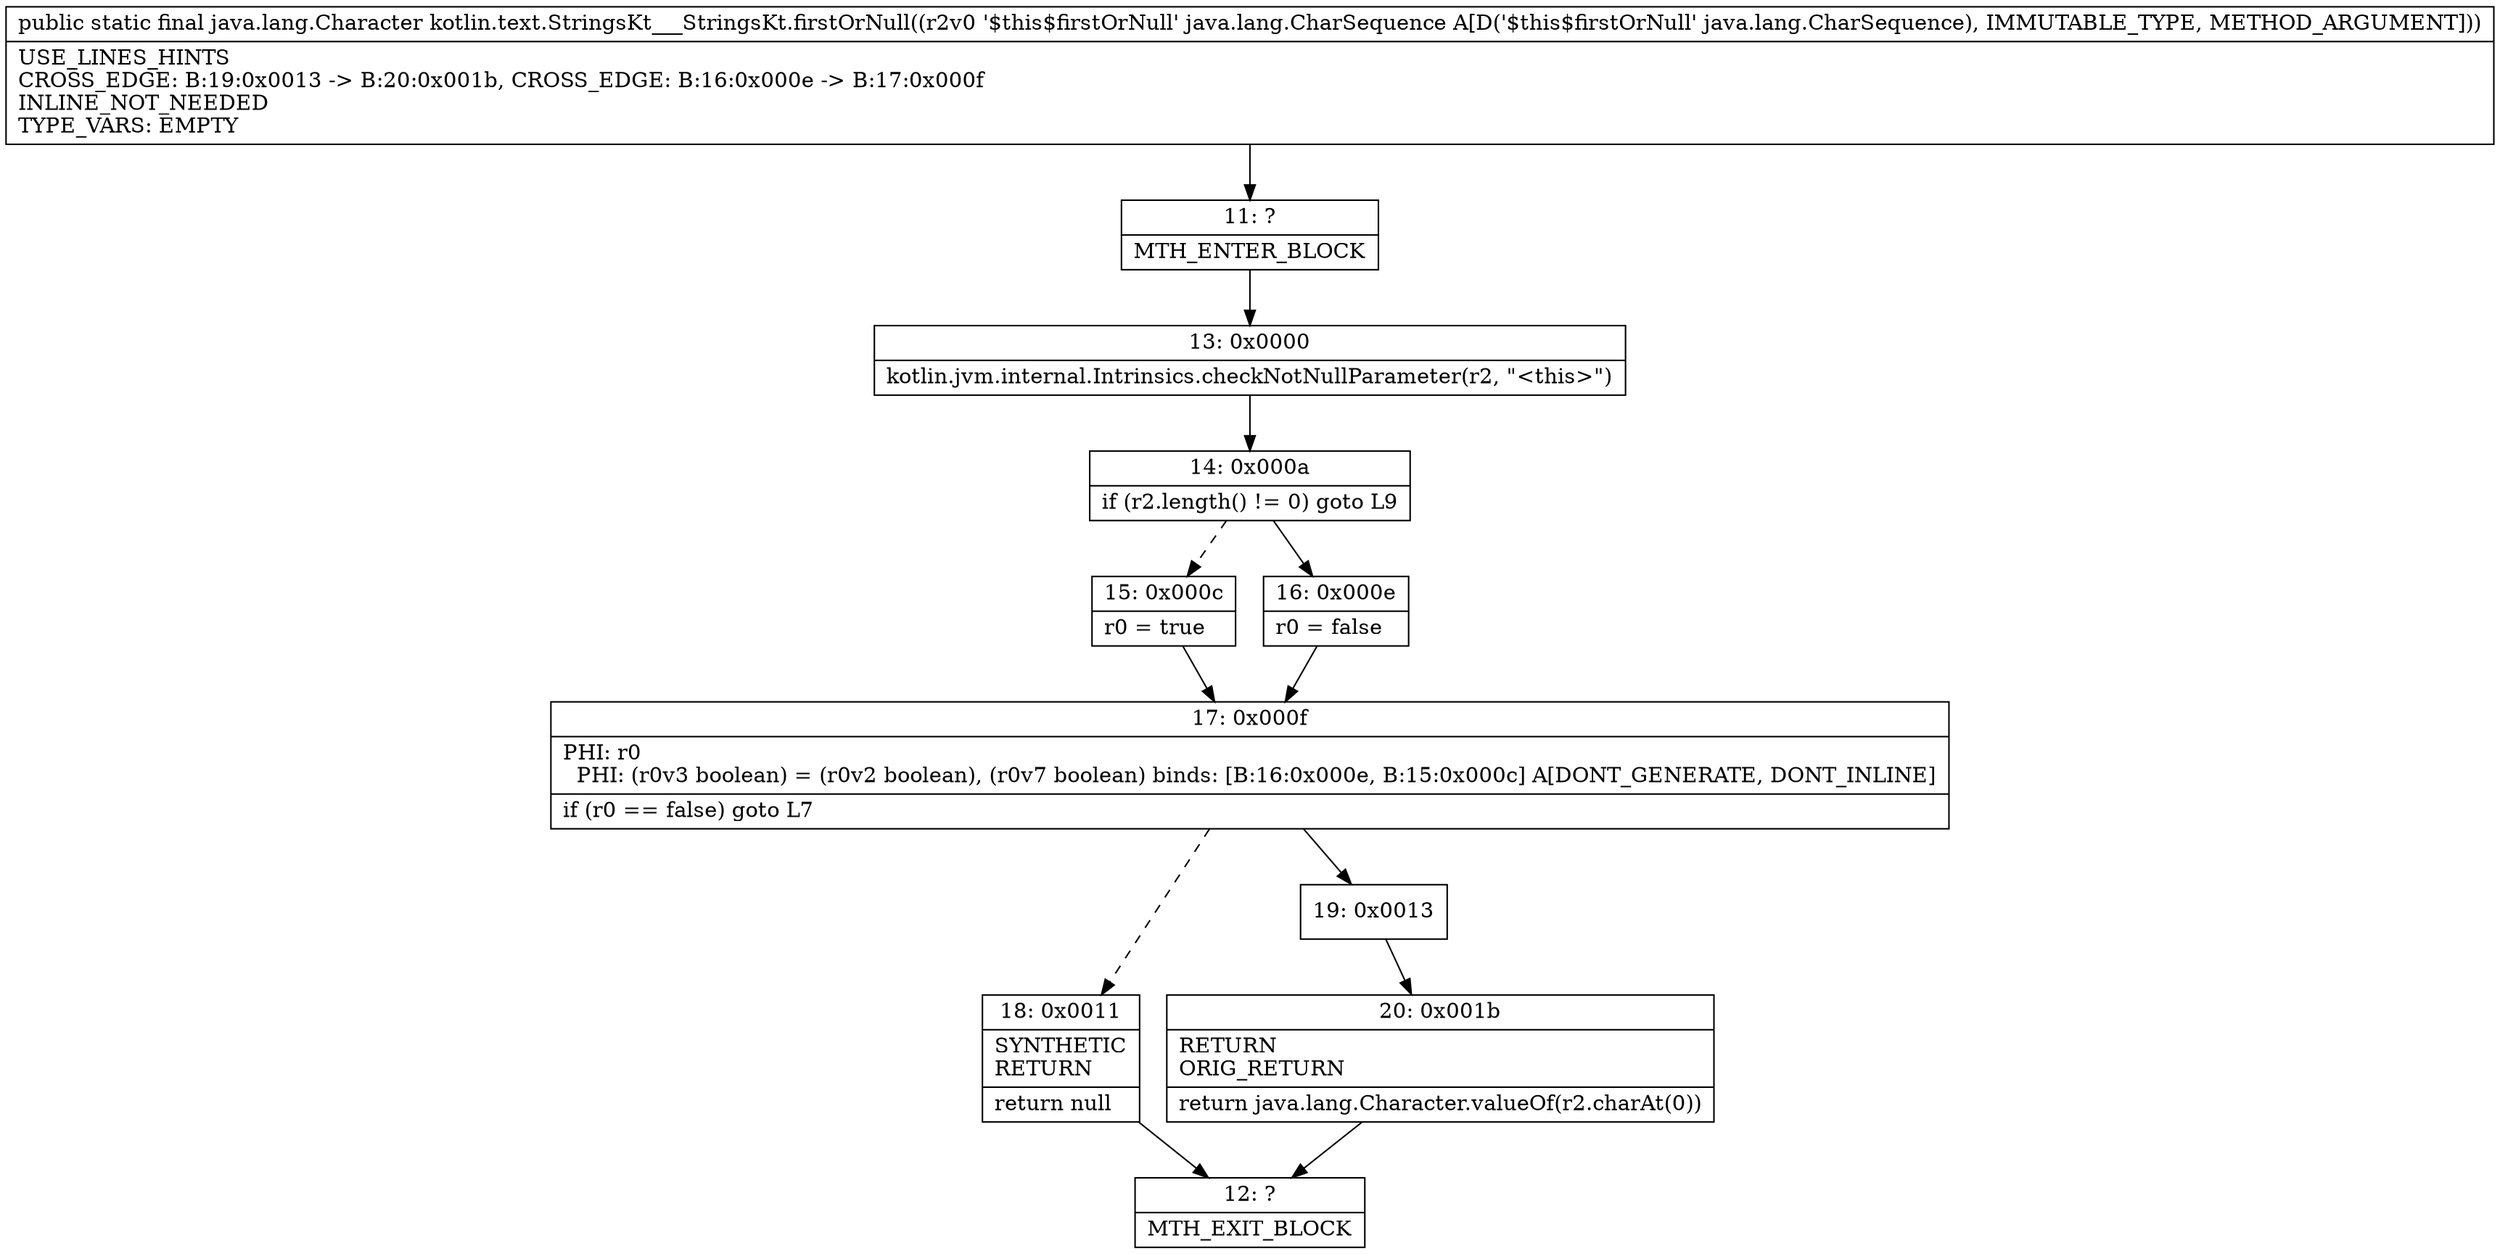 digraph "CFG forkotlin.text.StringsKt___StringsKt.firstOrNull(Ljava\/lang\/CharSequence;)Ljava\/lang\/Character;" {
Node_11 [shape=record,label="{11\:\ ?|MTH_ENTER_BLOCK\l}"];
Node_13 [shape=record,label="{13\:\ 0x0000|kotlin.jvm.internal.Intrinsics.checkNotNullParameter(r2, \"\<this\>\")\l}"];
Node_14 [shape=record,label="{14\:\ 0x000a|if (r2.length() != 0) goto L9\l}"];
Node_15 [shape=record,label="{15\:\ 0x000c|r0 = true\l}"];
Node_17 [shape=record,label="{17\:\ 0x000f|PHI: r0 \l  PHI: (r0v3 boolean) = (r0v2 boolean), (r0v7 boolean) binds: [B:16:0x000e, B:15:0x000c] A[DONT_GENERATE, DONT_INLINE]\l|if (r0 == false) goto L7\l}"];
Node_18 [shape=record,label="{18\:\ 0x0011|SYNTHETIC\lRETURN\l|return null\l}"];
Node_12 [shape=record,label="{12\:\ ?|MTH_EXIT_BLOCK\l}"];
Node_19 [shape=record,label="{19\:\ 0x0013}"];
Node_20 [shape=record,label="{20\:\ 0x001b|RETURN\lORIG_RETURN\l|return java.lang.Character.valueOf(r2.charAt(0))\l}"];
Node_16 [shape=record,label="{16\:\ 0x000e|r0 = false\l}"];
MethodNode[shape=record,label="{public static final java.lang.Character kotlin.text.StringsKt___StringsKt.firstOrNull((r2v0 '$this$firstOrNull' java.lang.CharSequence A[D('$this$firstOrNull' java.lang.CharSequence), IMMUTABLE_TYPE, METHOD_ARGUMENT]))  | USE_LINES_HINTS\lCROSS_EDGE: B:19:0x0013 \-\> B:20:0x001b, CROSS_EDGE: B:16:0x000e \-\> B:17:0x000f\lINLINE_NOT_NEEDED\lTYPE_VARS: EMPTY\l}"];
MethodNode -> Node_11;Node_11 -> Node_13;
Node_13 -> Node_14;
Node_14 -> Node_15[style=dashed];
Node_14 -> Node_16;
Node_15 -> Node_17;
Node_17 -> Node_18[style=dashed];
Node_17 -> Node_19;
Node_18 -> Node_12;
Node_19 -> Node_20;
Node_20 -> Node_12;
Node_16 -> Node_17;
}


